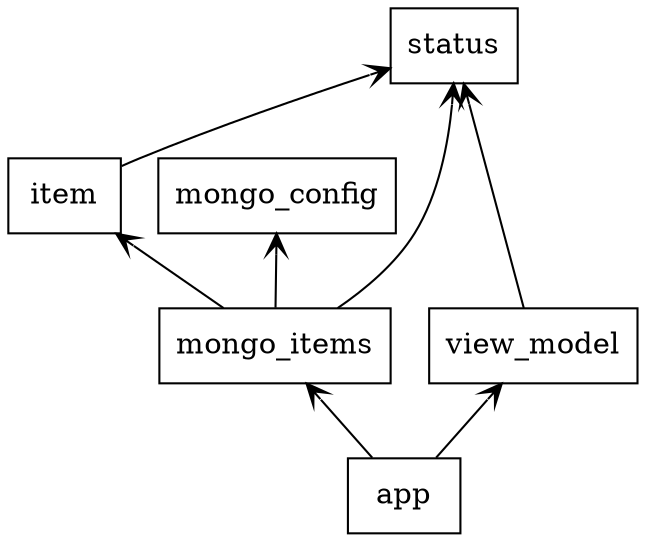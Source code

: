 digraph "packages_ToDoApp" {
charset="utf-8"
rankdir=BT
"0" [label="app", shape="box"];
"1" [label="item", shape="box"];
"2" [label="mongo_config", shape="box"];
"3" [label="mongo_items", shape="box"];
"4" [label="status", shape="box"];
"5" [label="view_model", shape="box"];
"0" -> "3" [arrowhead="open", arrowtail="none"];
"0" -> "5" [arrowhead="open", arrowtail="none"];
"1" -> "4" [arrowhead="open", arrowtail="none"];
"3" -> "1" [arrowhead="open", arrowtail="none"];
"3" -> "2" [arrowhead="open", arrowtail="none"];
"3" -> "4" [arrowhead="open", arrowtail="none"];
"5" -> "4" [arrowhead="open", arrowtail="none"];
}
